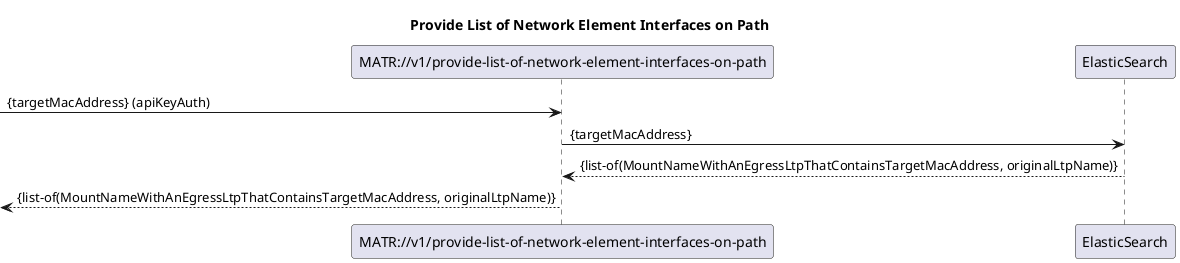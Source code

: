@startuml 05x_ProvideListOfNetworkElementInterfacesOnPath
skinparam responseMessageBelowArrow true

title Provide List of Network Element Interfaces on Path

participant "MATR://v1/provide-list-of-network-element-interfaces-on-path"
participant "ElasticSearch"

[-> "MATR://v1/provide-list-of-network-element-interfaces-on-path": {targetMacAddress} (apiKeyAuth)

"MATR://v1/provide-list-of-network-element-interfaces-on-path" -> "ElasticSearch": {targetMacAddress}
"ElasticSearch" --> "MATR://v1/provide-list-of-network-element-interfaces-on-path": {list-of(MountNameWithAnEgressLtpThatContainsTargetMacAddress, originalLtpName)}

[<-- "MATR://v1/provide-list-of-network-element-interfaces-on-path": {list-of(MountNameWithAnEgressLtpThatContainsTargetMacAddress, originalLtpName)}

@enduml
